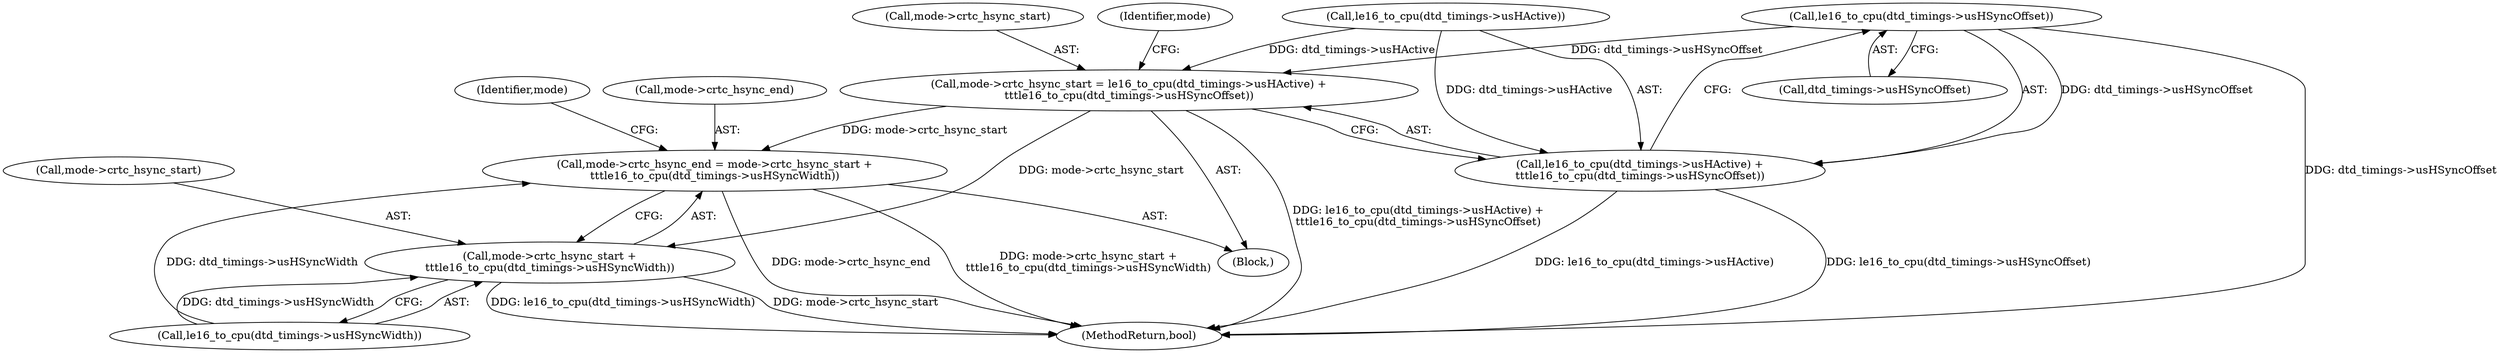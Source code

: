 digraph "0_linux_0031c41be5c529f8329e327b63cde92ba1284842@pointer" {
"1000425" [label="(Call,le16_to_cpu(dtd_timings->usHSyncOffset))"];
"1000416" [label="(Call,mode->crtc_hsync_start = le16_to_cpu(dtd_timings->usHActive) +\n\t\t\tle16_to_cpu(dtd_timings->usHSyncOffset))"];
"1000429" [label="(Call,mode->crtc_hsync_end = mode->crtc_hsync_start +\n\t\t\tle16_to_cpu(dtd_timings->usHSyncWidth))"];
"1000433" [label="(Call,mode->crtc_hsync_start +\n\t\t\tle16_to_cpu(dtd_timings->usHSyncWidth))"];
"1000420" [label="(Call,le16_to_cpu(dtd_timings->usHActive) +\n\t\t\tle16_to_cpu(dtd_timings->usHSyncOffset))"];
"1000144" [label="(Block,)"];
"1000425" [label="(Call,le16_to_cpu(dtd_timings->usHSyncOffset))"];
"1000416" [label="(Call,mode->crtc_hsync_start = le16_to_cpu(dtd_timings->usHActive) +\n\t\t\tle16_to_cpu(dtd_timings->usHSyncOffset))"];
"1000417" [label="(Call,mode->crtc_hsync_start)"];
"1000431" [label="(Identifier,mode)"];
"1000558" [label="(MethodReturn,bool)"];
"1000443" [label="(Identifier,mode)"];
"1000437" [label="(Call,le16_to_cpu(dtd_timings->usHSyncWidth))"];
"1000434" [label="(Call,mode->crtc_hsync_start)"];
"1000429" [label="(Call,mode->crtc_hsync_end = mode->crtc_hsync_start +\n\t\t\tle16_to_cpu(dtd_timings->usHSyncWidth))"];
"1000433" [label="(Call,mode->crtc_hsync_start +\n\t\t\tle16_to_cpu(dtd_timings->usHSyncWidth))"];
"1000421" [label="(Call,le16_to_cpu(dtd_timings->usHActive))"];
"1000420" [label="(Call,le16_to_cpu(dtd_timings->usHActive) +\n\t\t\tle16_to_cpu(dtd_timings->usHSyncOffset))"];
"1000426" [label="(Call,dtd_timings->usHSyncOffset)"];
"1000430" [label="(Call,mode->crtc_hsync_end)"];
"1000425" -> "1000420"  [label="AST: "];
"1000425" -> "1000426"  [label="CFG: "];
"1000426" -> "1000425"  [label="AST: "];
"1000420" -> "1000425"  [label="CFG: "];
"1000425" -> "1000558"  [label="DDG: dtd_timings->usHSyncOffset"];
"1000425" -> "1000416"  [label="DDG: dtd_timings->usHSyncOffset"];
"1000425" -> "1000420"  [label="DDG: dtd_timings->usHSyncOffset"];
"1000416" -> "1000144"  [label="AST: "];
"1000416" -> "1000420"  [label="CFG: "];
"1000417" -> "1000416"  [label="AST: "];
"1000420" -> "1000416"  [label="AST: "];
"1000431" -> "1000416"  [label="CFG: "];
"1000416" -> "1000558"  [label="DDG: le16_to_cpu(dtd_timings->usHActive) +\n\t\t\tle16_to_cpu(dtd_timings->usHSyncOffset)"];
"1000421" -> "1000416"  [label="DDG: dtd_timings->usHActive"];
"1000416" -> "1000429"  [label="DDG: mode->crtc_hsync_start"];
"1000416" -> "1000433"  [label="DDG: mode->crtc_hsync_start"];
"1000429" -> "1000144"  [label="AST: "];
"1000429" -> "1000433"  [label="CFG: "];
"1000430" -> "1000429"  [label="AST: "];
"1000433" -> "1000429"  [label="AST: "];
"1000443" -> "1000429"  [label="CFG: "];
"1000429" -> "1000558"  [label="DDG: mode->crtc_hsync_start +\n\t\t\tle16_to_cpu(dtd_timings->usHSyncWidth)"];
"1000429" -> "1000558"  [label="DDG: mode->crtc_hsync_end"];
"1000437" -> "1000429"  [label="DDG: dtd_timings->usHSyncWidth"];
"1000433" -> "1000437"  [label="CFG: "];
"1000434" -> "1000433"  [label="AST: "];
"1000437" -> "1000433"  [label="AST: "];
"1000433" -> "1000558"  [label="DDG: le16_to_cpu(dtd_timings->usHSyncWidth)"];
"1000433" -> "1000558"  [label="DDG: mode->crtc_hsync_start"];
"1000437" -> "1000433"  [label="DDG: dtd_timings->usHSyncWidth"];
"1000421" -> "1000420"  [label="AST: "];
"1000420" -> "1000558"  [label="DDG: le16_to_cpu(dtd_timings->usHSyncOffset)"];
"1000420" -> "1000558"  [label="DDG: le16_to_cpu(dtd_timings->usHActive)"];
"1000421" -> "1000420"  [label="DDG: dtd_timings->usHActive"];
}
